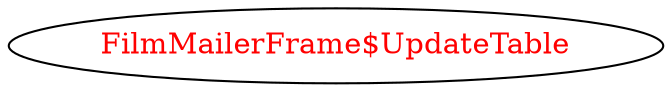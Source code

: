 digraph dependencyGraph {
 concentrate=true;
 ranksep="2.0";
 rankdir="LR"; 
 splines="ortho";
"FilmMailerFrame$UpdateTable" [fontcolor="red"];
}